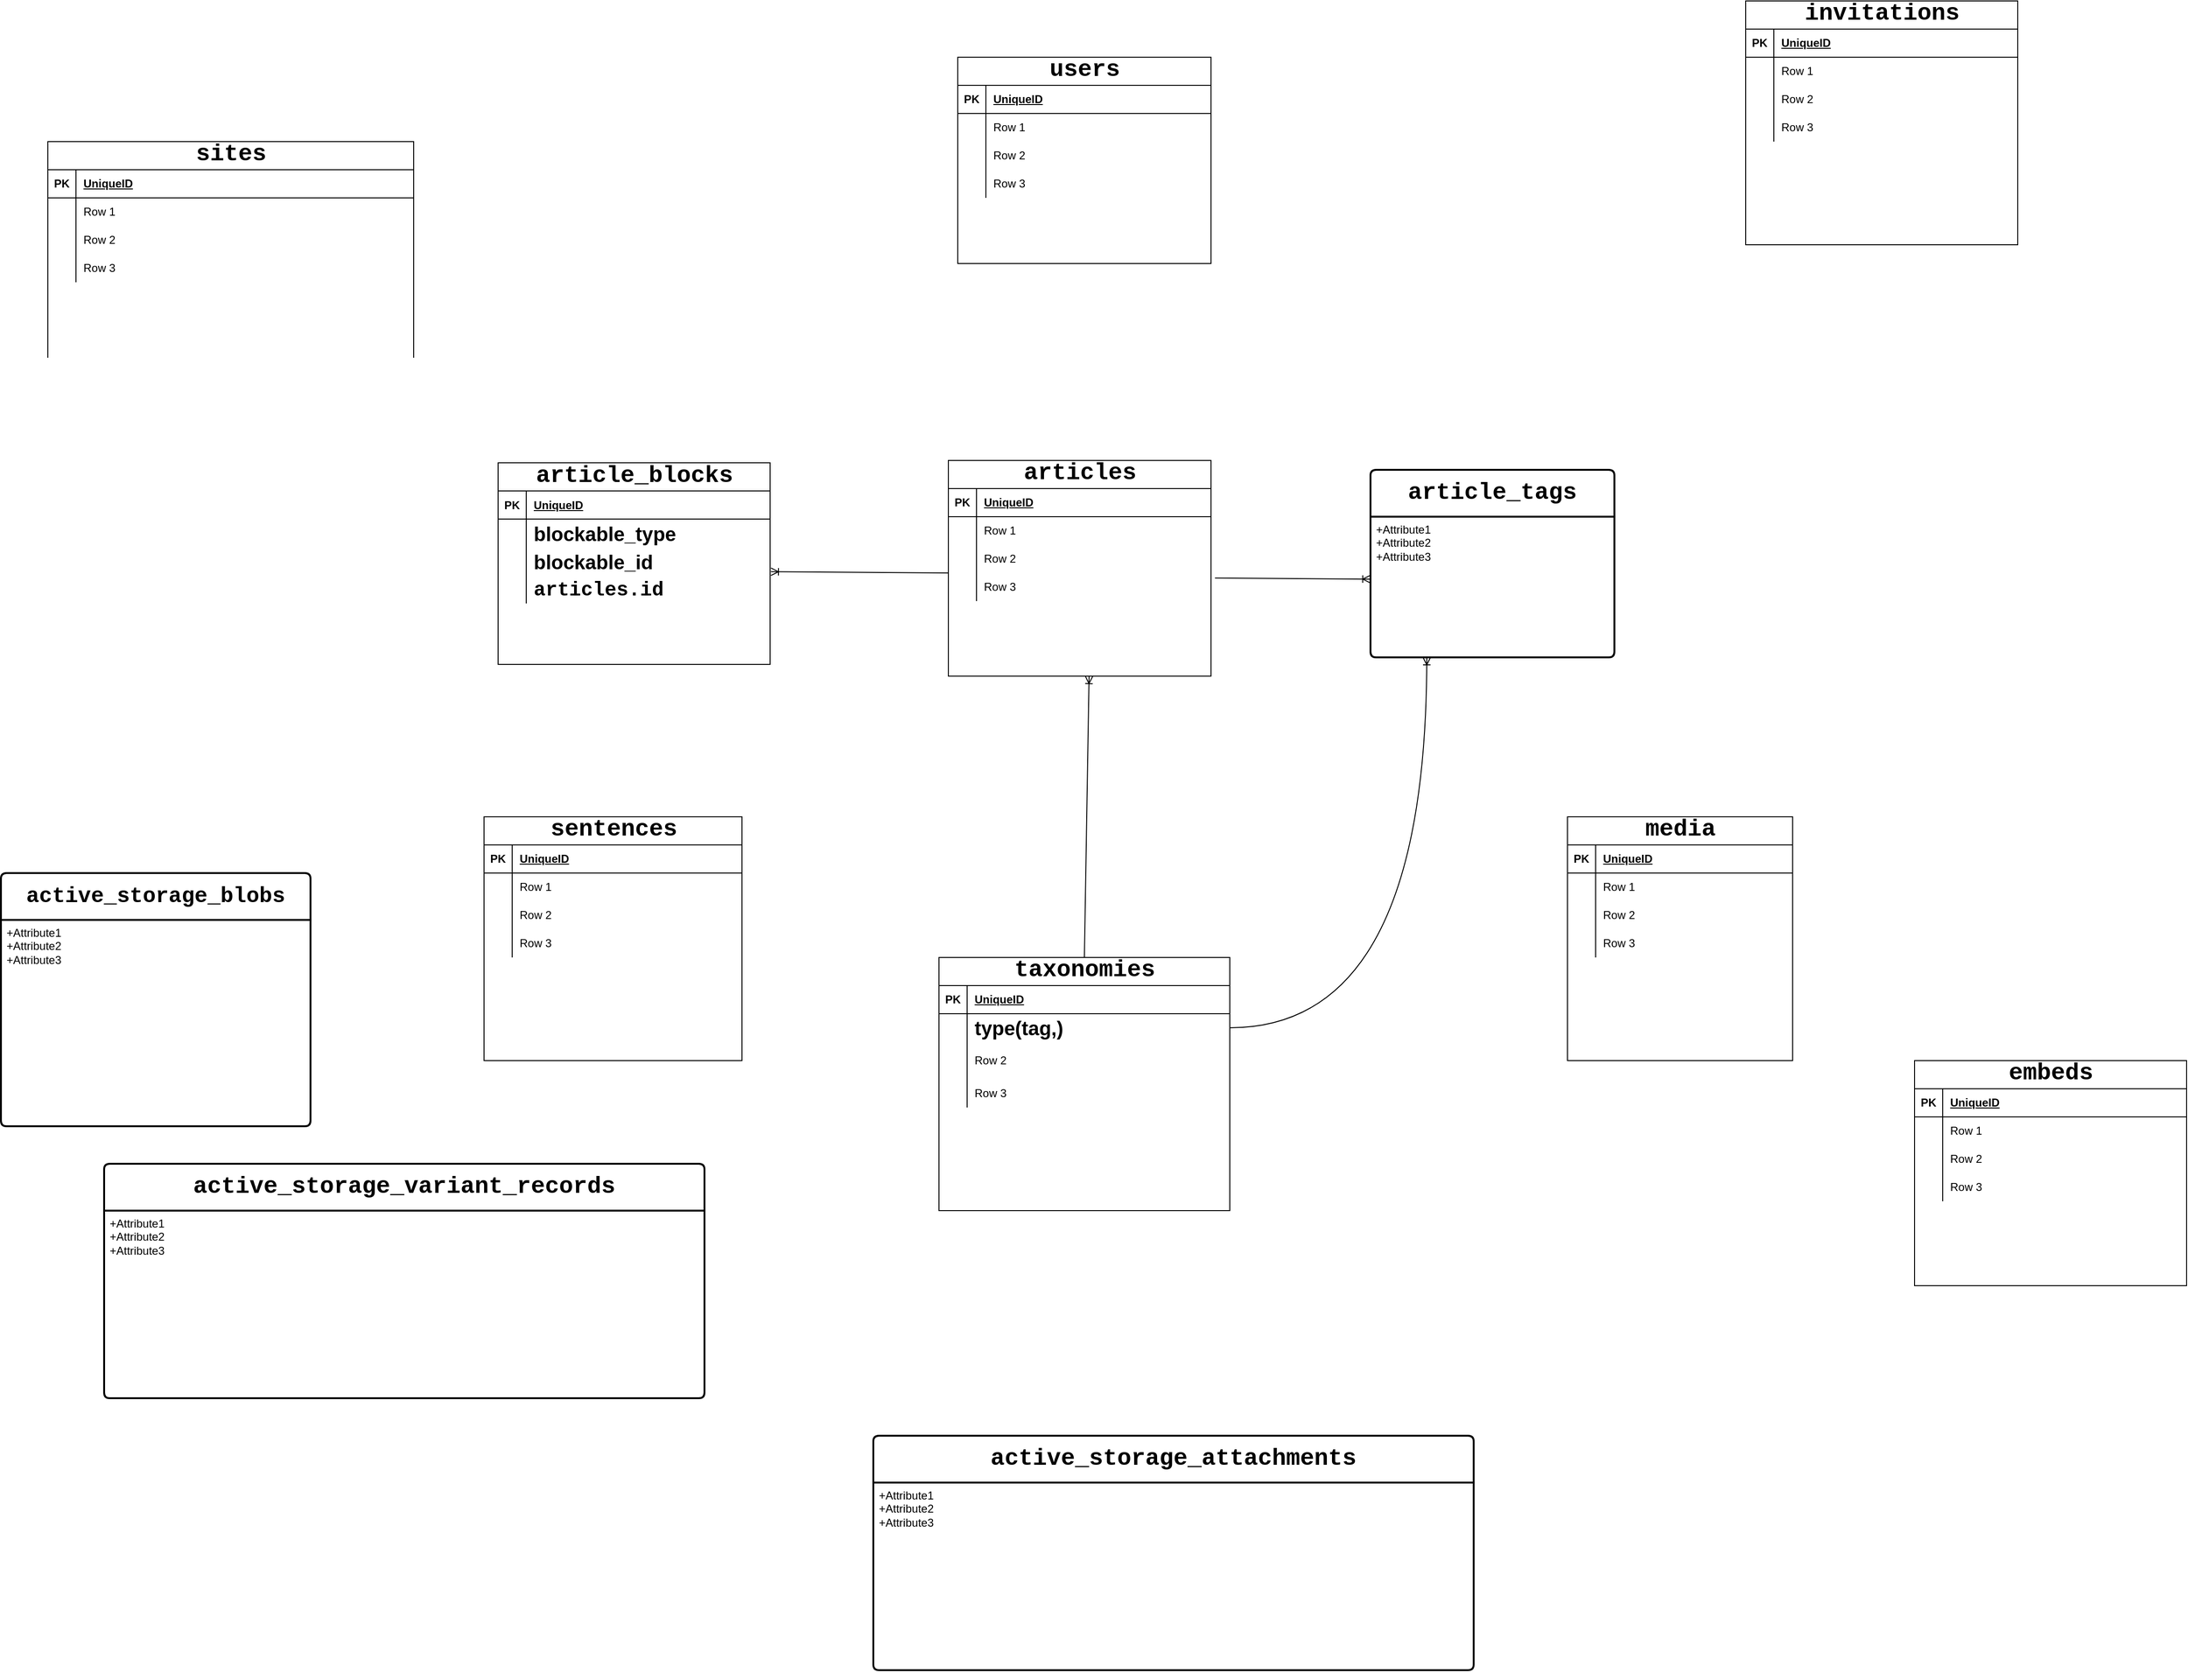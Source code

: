 <mxfile version="27.1.6">
  <diagram id="C5RBs43oDa-KdzZeNtuy" name="Page-1">
    <mxGraphModel dx="2037" dy="2298" grid="1" gridSize="10" guides="1" tooltips="1" connect="1" arrows="1" fold="1" page="1" pageScale="1" pageWidth="827" pageHeight="1169" math="0" shadow="0">
      <root>
        <mxCell id="WIyWlLk6GJQsqaUBKTNV-0" />
        <mxCell id="WIyWlLk6GJQsqaUBKTNV-1" parent="WIyWlLk6GJQsqaUBKTNV-0" />
        <mxCell id="SRqA0FXsPfsj_f2VdY95-0" value="&lt;div style=&quot;font-family: Menlo, Monaco, &amp;quot;Courier New&amp;quot;, monospace; line-height: 18px; white-space-collapse: preserve;&quot;&gt;&lt;span&gt;&lt;font style=&quot;color: rgb(0, 0, 0); font-size: 25px;&quot;&gt;article_blocks&lt;/font&gt;&lt;/span&gt;&lt;/div&gt;" style="shape=table;startSize=30;container=1;collapsible=1;childLayout=tableLayout;fixedRows=1;rowLines=0;fontStyle=1;align=center;resizeLast=1;html=1;" vertex="1" parent="WIyWlLk6GJQsqaUBKTNV-1">
          <mxGeometry x="580" y="-187.5" width="290" height="215" as="geometry" />
        </mxCell>
        <mxCell id="SRqA0FXsPfsj_f2VdY95-1" value="" style="shape=tableRow;horizontal=0;startSize=0;swimlaneHead=0;swimlaneBody=0;fillColor=none;collapsible=0;dropTarget=0;points=[[0,0.5],[1,0.5]];portConstraint=eastwest;top=0;left=0;right=0;bottom=1;" vertex="1" parent="SRqA0FXsPfsj_f2VdY95-0">
          <mxGeometry y="30" width="290" height="30" as="geometry" />
        </mxCell>
        <mxCell id="SRqA0FXsPfsj_f2VdY95-2" value="PK" style="shape=partialRectangle;connectable=0;fillColor=none;top=0;left=0;bottom=0;right=0;fontStyle=1;overflow=hidden;whiteSpace=wrap;html=1;" vertex="1" parent="SRqA0FXsPfsj_f2VdY95-1">
          <mxGeometry width="30" height="30" as="geometry">
            <mxRectangle width="30" height="30" as="alternateBounds" />
          </mxGeometry>
        </mxCell>
        <mxCell id="SRqA0FXsPfsj_f2VdY95-3" value="UniqueID" style="shape=partialRectangle;connectable=0;fillColor=none;top=0;left=0;bottom=0;right=0;align=left;spacingLeft=6;fontStyle=5;overflow=hidden;whiteSpace=wrap;html=1;" vertex="1" parent="SRqA0FXsPfsj_f2VdY95-1">
          <mxGeometry x="30" width="260" height="30" as="geometry">
            <mxRectangle width="260" height="30" as="alternateBounds" />
          </mxGeometry>
        </mxCell>
        <mxCell id="SRqA0FXsPfsj_f2VdY95-4" value="" style="shape=tableRow;horizontal=0;startSize=0;swimlaneHead=0;swimlaneBody=0;fillColor=none;collapsible=0;dropTarget=0;points=[[0,0.5],[1,0.5]];portConstraint=eastwest;top=0;left=0;right=0;bottom=0;" vertex="1" parent="SRqA0FXsPfsj_f2VdY95-0">
          <mxGeometry y="60" width="290" height="30" as="geometry" />
        </mxCell>
        <mxCell id="SRqA0FXsPfsj_f2VdY95-5" value="" style="shape=partialRectangle;connectable=0;fillColor=none;top=0;left=0;bottom=0;right=0;editable=1;overflow=hidden;whiteSpace=wrap;html=1;" vertex="1" parent="SRqA0FXsPfsj_f2VdY95-4">
          <mxGeometry width="30" height="30" as="geometry">
            <mxRectangle width="30" height="30" as="alternateBounds" />
          </mxGeometry>
        </mxCell>
        <mxCell id="SRqA0FXsPfsj_f2VdY95-6" value="&lt;b style=&quot;font-size: 21px;&quot;&gt;blockable_type&lt;/b&gt;" style="shape=partialRectangle;connectable=0;fillColor=none;top=0;left=0;bottom=0;right=0;align=left;spacingLeft=6;overflow=hidden;whiteSpace=wrap;html=1;" vertex="1" parent="SRqA0FXsPfsj_f2VdY95-4">
          <mxGeometry x="30" width="260" height="30" as="geometry">
            <mxRectangle width="260" height="30" as="alternateBounds" />
          </mxGeometry>
        </mxCell>
        <mxCell id="SRqA0FXsPfsj_f2VdY95-7" value="" style="shape=tableRow;horizontal=0;startSize=0;swimlaneHead=0;swimlaneBody=0;fillColor=none;collapsible=0;dropTarget=0;points=[[0,0.5],[1,0.5]];portConstraint=eastwest;top=0;left=0;right=0;bottom=0;" vertex="1" parent="SRqA0FXsPfsj_f2VdY95-0">
          <mxGeometry y="90" width="290" height="30" as="geometry" />
        </mxCell>
        <mxCell id="SRqA0FXsPfsj_f2VdY95-8" value="" style="shape=partialRectangle;connectable=0;fillColor=none;top=0;left=0;bottom=0;right=0;editable=1;overflow=hidden;whiteSpace=wrap;html=1;" vertex="1" parent="SRqA0FXsPfsj_f2VdY95-7">
          <mxGeometry width="30" height="30" as="geometry">
            <mxRectangle width="30" height="30" as="alternateBounds" />
          </mxGeometry>
        </mxCell>
        <mxCell id="SRqA0FXsPfsj_f2VdY95-9" value="&lt;b style=&quot;font-size: 21px;&quot;&gt;blockable_id&lt;/b&gt;" style="shape=partialRectangle;connectable=0;fillColor=none;top=0;left=0;bottom=0;right=0;align=left;spacingLeft=6;overflow=hidden;whiteSpace=wrap;html=1;" vertex="1" parent="SRqA0FXsPfsj_f2VdY95-7">
          <mxGeometry x="30" width="260" height="30" as="geometry">
            <mxRectangle width="260" height="30" as="alternateBounds" />
          </mxGeometry>
        </mxCell>
        <mxCell id="SRqA0FXsPfsj_f2VdY95-10" value="" style="shape=tableRow;horizontal=0;startSize=0;swimlaneHead=0;swimlaneBody=0;fillColor=none;collapsible=0;dropTarget=0;points=[[0,0.5],[1,0.5]];portConstraint=eastwest;top=0;left=0;right=0;bottom=0;" vertex="1" parent="SRqA0FXsPfsj_f2VdY95-0">
          <mxGeometry y="120" width="290" height="30" as="geometry" />
        </mxCell>
        <mxCell id="SRqA0FXsPfsj_f2VdY95-11" value="" style="shape=partialRectangle;connectable=0;fillColor=none;top=0;left=0;bottom=0;right=0;editable=1;overflow=hidden;whiteSpace=wrap;html=1;" vertex="1" parent="SRqA0FXsPfsj_f2VdY95-10">
          <mxGeometry width="30" height="30" as="geometry">
            <mxRectangle width="30" height="30" as="alternateBounds" />
          </mxGeometry>
        </mxCell>
        <mxCell id="SRqA0FXsPfsj_f2VdY95-12" value="&lt;span style=&quot;font-family: Menlo, Monaco, &amp;quot;Courier New&amp;quot;, monospace; font-weight: 700; text-align: center; white-space: pre;&quot;&gt;&lt;font style=&quot;font-size: 21px;&quot;&gt;articles.id&lt;/font&gt;&lt;/span&gt;" style="shape=partialRectangle;connectable=0;fillColor=none;top=0;left=0;bottom=0;right=0;align=left;spacingLeft=6;overflow=hidden;whiteSpace=wrap;html=1;" vertex="1" parent="SRqA0FXsPfsj_f2VdY95-10">
          <mxGeometry x="30" width="260" height="30" as="geometry">
            <mxRectangle width="260" height="30" as="alternateBounds" />
          </mxGeometry>
        </mxCell>
        <mxCell id="SRqA0FXsPfsj_f2VdY95-13" value="&lt;div style=&quot;font-family: Menlo, Monaco, &amp;quot;Courier New&amp;quot;, monospace; line-height: 18px; white-space: pre;&quot;&gt;&lt;span&gt;&lt;font style=&quot;color: rgb(0, 0, 0); font-size: 25px;&quot;&gt;&lt;b&gt;article_tags&lt;/b&gt;&lt;/font&gt;&lt;/span&gt;&lt;/div&gt;" style="swimlane;childLayout=stackLayout;horizontal=1;startSize=50;horizontalStack=0;rounded=1;fontSize=14;fontStyle=0;strokeWidth=2;resizeParent=0;resizeLast=1;shadow=0;dashed=0;align=center;arcSize=4;whiteSpace=wrap;html=1;" vertex="1" parent="WIyWlLk6GJQsqaUBKTNV-1">
          <mxGeometry x="1510" y="-180" width="260" height="200" as="geometry" />
        </mxCell>
        <mxCell id="SRqA0FXsPfsj_f2VdY95-14" value="+Attribute1&#xa;+Attribute2&#xa;+Attribute3" style="align=left;strokeColor=none;fillColor=none;spacingLeft=4;spacingRight=4;fontSize=12;verticalAlign=top;resizable=0;rotatable=0;part=1;html=1;whiteSpace=wrap;" vertex="1" parent="SRqA0FXsPfsj_f2VdY95-13">
          <mxGeometry y="50" width="260" height="150" as="geometry" />
        </mxCell>
        <mxCell id="SRqA0FXsPfsj_f2VdY95-17" value="&lt;div style=&quot;font-family: Menlo, Monaco, &amp;quot;Courier New&amp;quot;, monospace; line-height: 18px; white-space: pre;&quot;&gt;&lt;span&gt;&lt;font style=&quot;color: rgb(0, 0, 0); font-size: 25px;&quot;&gt;&lt;b&gt;active_storage_variant_records&lt;/b&gt;&lt;/font&gt;&lt;/span&gt;&lt;/div&gt;" style="swimlane;childLayout=stackLayout;horizontal=1;startSize=50;horizontalStack=0;rounded=1;fontSize=14;fontStyle=0;strokeWidth=2;resizeParent=0;resizeLast=1;shadow=0;dashed=0;align=center;arcSize=4;whiteSpace=wrap;html=1;" vertex="1" parent="WIyWlLk6GJQsqaUBKTNV-1">
          <mxGeometry x="160" y="560" width="640" height="250" as="geometry" />
        </mxCell>
        <mxCell id="SRqA0FXsPfsj_f2VdY95-18" value="+Attribute1&#xa;+Attribute2&#xa;+Attribute3" style="align=left;strokeColor=none;fillColor=none;spacingLeft=4;spacingRight=4;fontSize=12;verticalAlign=top;resizable=0;rotatable=0;part=1;html=1;whiteSpace=wrap;" vertex="1" parent="SRqA0FXsPfsj_f2VdY95-17">
          <mxGeometry y="50" width="640" height="200" as="geometry" />
        </mxCell>
        <mxCell id="SRqA0FXsPfsj_f2VdY95-15" value="&lt;div style=&quot;font-family: Menlo, Monaco, &amp;quot;Courier New&amp;quot;, monospace; line-height: 18px; white-space: pre;&quot;&gt;&lt;br&gt;&lt;/div&gt;" style="swimlane;childLayout=stackLayout;horizontal=1;startSize=50;horizontalStack=0;rounded=1;fontSize=14;fontStyle=0;strokeWidth=2;resizeParent=0;resizeLast=1;shadow=0;dashed=0;align=center;arcSize=4;whiteSpace=wrap;html=1;" vertex="1" parent="SRqA0FXsPfsj_f2VdY95-17">
          <mxGeometry y="250" width="640" as="geometry" />
        </mxCell>
        <mxCell id="SRqA0FXsPfsj_f2VdY95-21" style="edgeStyle=orthogonalEdgeStyle;rounded=0;orthogonalLoop=1;jettySize=auto;html=1;" edge="1" parent="SRqA0FXsPfsj_f2VdY95-15">
          <mxGeometry relative="1" as="geometry">
            <mxPoint x="640" as="sourcePoint" />
            <mxPoint x="640" as="targetPoint" />
          </mxGeometry>
        </mxCell>
        <mxCell id="SRqA0FXsPfsj_f2VdY95-22" style="edgeStyle=orthogonalEdgeStyle;rounded=0;orthogonalLoop=1;jettySize=auto;html=1;" edge="1" parent="SRqA0FXsPfsj_f2VdY95-15">
          <mxGeometry relative="1" as="geometry">
            <mxPoint x="640" as="sourcePoint" />
            <mxPoint x="640" as="targetPoint" />
          </mxGeometry>
        </mxCell>
        <mxCell id="SRqA0FXsPfsj_f2VdY95-135" value="&lt;div style=&quot;font-family: Menlo, Monaco, &amp;quot;Courier New&amp;quot;, monospace; line-height: 18px; white-space: pre;&quot;&gt;&lt;br&gt;&lt;/div&gt;" style="swimlane;childLayout=stackLayout;horizontal=1;startSize=50;horizontalStack=0;rounded=1;fontSize=14;fontStyle=0;strokeWidth=2;resizeParent=0;resizeLast=1;shadow=0;dashed=0;align=center;arcSize=4;whiteSpace=wrap;html=1;" vertex="1" parent="SRqA0FXsPfsj_f2VdY95-17">
          <mxGeometry y="250" width="640" as="geometry" />
        </mxCell>
        <mxCell id="SRqA0FXsPfsj_f2VdY95-137" style="edgeStyle=orthogonalEdgeStyle;rounded=0;orthogonalLoop=1;jettySize=auto;html=1;" edge="1" parent="SRqA0FXsPfsj_f2VdY95-135">
          <mxGeometry relative="1" as="geometry">
            <mxPoint x="640" as="sourcePoint" />
            <mxPoint x="640" as="targetPoint" />
          </mxGeometry>
        </mxCell>
        <mxCell id="SRqA0FXsPfsj_f2VdY95-138" style="edgeStyle=orthogonalEdgeStyle;rounded=0;orthogonalLoop=1;jettySize=auto;html=1;" edge="1" parent="SRqA0FXsPfsj_f2VdY95-135">
          <mxGeometry relative="1" as="geometry">
            <mxPoint x="640" as="sourcePoint" />
            <mxPoint x="640" as="targetPoint" />
          </mxGeometry>
        </mxCell>
        <mxCell id="SRqA0FXsPfsj_f2VdY95-19" value="&lt;div style=&quot;font-family: Menlo, Monaco, &amp;quot;Courier New&amp;quot;, monospace; line-height: 18px; white-space: pre;&quot;&gt;&lt;span&gt;&lt;font style=&quot;color: rgb(0, 0, 0); font-size: 23px;&quot;&gt;&lt;b&gt;active_storage_blobs&lt;/b&gt;&lt;/font&gt;&lt;/span&gt;&lt;/div&gt;" style="swimlane;childLayout=stackLayout;horizontal=1;startSize=50;horizontalStack=0;rounded=1;fontSize=14;fontStyle=0;strokeWidth=2;resizeParent=0;resizeLast=1;shadow=0;dashed=0;align=center;arcSize=4;whiteSpace=wrap;html=1;" vertex="1" parent="WIyWlLk6GJQsqaUBKTNV-1">
          <mxGeometry x="50" y="250" width="330" height="270" as="geometry" />
        </mxCell>
        <mxCell id="SRqA0FXsPfsj_f2VdY95-20" value="+Attribute1&#xa;+Attribute2&#xa;+Attribute3" style="align=left;strokeColor=none;fillColor=none;spacingLeft=4;spacingRight=4;fontSize=12;verticalAlign=top;resizable=0;rotatable=0;part=1;html=1;whiteSpace=wrap;" vertex="1" parent="SRqA0FXsPfsj_f2VdY95-19">
          <mxGeometry y="50" width="330" height="220" as="geometry" />
        </mxCell>
        <mxCell id="SRqA0FXsPfsj_f2VdY95-23" value="&lt;div style=&quot;font-family: Menlo, Monaco, &amp;quot;Courier New&amp;quot;, monospace; line-height: 18px; white-space-collapse: preserve;&quot;&gt;&lt;span&gt;&lt;font style=&quot;color: rgb(0, 0, 0); font-size: 25px;&quot;&gt;articles&lt;/font&gt;&lt;/span&gt;&lt;/div&gt;" style="shape=table;startSize=30;container=1;collapsible=1;childLayout=tableLayout;fixedRows=1;rowLines=0;fontStyle=1;align=center;resizeLast=1;html=1;" vertex="1" parent="WIyWlLk6GJQsqaUBKTNV-1">
          <mxGeometry x="1060" y="-190" width="280" height="230" as="geometry" />
        </mxCell>
        <mxCell id="SRqA0FXsPfsj_f2VdY95-24" value="" style="shape=tableRow;horizontal=0;startSize=0;swimlaneHead=0;swimlaneBody=0;fillColor=none;collapsible=0;dropTarget=0;points=[[0,0.5],[1,0.5]];portConstraint=eastwest;top=0;left=0;right=0;bottom=1;" vertex="1" parent="SRqA0FXsPfsj_f2VdY95-23">
          <mxGeometry y="30" width="280" height="30" as="geometry" />
        </mxCell>
        <mxCell id="SRqA0FXsPfsj_f2VdY95-25" value="PK" style="shape=partialRectangle;connectable=0;fillColor=none;top=0;left=0;bottom=0;right=0;fontStyle=1;overflow=hidden;whiteSpace=wrap;html=1;" vertex="1" parent="SRqA0FXsPfsj_f2VdY95-24">
          <mxGeometry width="30" height="30" as="geometry">
            <mxRectangle width="30" height="30" as="alternateBounds" />
          </mxGeometry>
        </mxCell>
        <mxCell id="SRqA0FXsPfsj_f2VdY95-26" value="UniqueID" style="shape=partialRectangle;connectable=0;fillColor=none;top=0;left=0;bottom=0;right=0;align=left;spacingLeft=6;fontStyle=5;overflow=hidden;whiteSpace=wrap;html=1;" vertex="1" parent="SRqA0FXsPfsj_f2VdY95-24">
          <mxGeometry x="30" width="250" height="30" as="geometry">
            <mxRectangle width="250" height="30" as="alternateBounds" />
          </mxGeometry>
        </mxCell>
        <mxCell id="SRqA0FXsPfsj_f2VdY95-27" value="" style="shape=tableRow;horizontal=0;startSize=0;swimlaneHead=0;swimlaneBody=0;fillColor=none;collapsible=0;dropTarget=0;points=[[0,0.5],[1,0.5]];portConstraint=eastwest;top=0;left=0;right=0;bottom=0;" vertex="1" parent="SRqA0FXsPfsj_f2VdY95-23">
          <mxGeometry y="60" width="280" height="30" as="geometry" />
        </mxCell>
        <mxCell id="SRqA0FXsPfsj_f2VdY95-28" value="" style="shape=partialRectangle;connectable=0;fillColor=none;top=0;left=0;bottom=0;right=0;editable=1;overflow=hidden;whiteSpace=wrap;html=1;" vertex="1" parent="SRqA0FXsPfsj_f2VdY95-27">
          <mxGeometry width="30" height="30" as="geometry">
            <mxRectangle width="30" height="30" as="alternateBounds" />
          </mxGeometry>
        </mxCell>
        <mxCell id="SRqA0FXsPfsj_f2VdY95-29" value="Row 1" style="shape=partialRectangle;connectable=0;fillColor=none;top=0;left=0;bottom=0;right=0;align=left;spacingLeft=6;overflow=hidden;whiteSpace=wrap;html=1;" vertex="1" parent="SRqA0FXsPfsj_f2VdY95-27">
          <mxGeometry x="30" width="250" height="30" as="geometry">
            <mxRectangle width="250" height="30" as="alternateBounds" />
          </mxGeometry>
        </mxCell>
        <mxCell id="SRqA0FXsPfsj_f2VdY95-30" value="" style="shape=tableRow;horizontal=0;startSize=0;swimlaneHead=0;swimlaneBody=0;fillColor=none;collapsible=0;dropTarget=0;points=[[0,0.5],[1,0.5]];portConstraint=eastwest;top=0;left=0;right=0;bottom=0;" vertex="1" parent="SRqA0FXsPfsj_f2VdY95-23">
          <mxGeometry y="90" width="280" height="30" as="geometry" />
        </mxCell>
        <mxCell id="SRqA0FXsPfsj_f2VdY95-31" value="" style="shape=partialRectangle;connectable=0;fillColor=none;top=0;left=0;bottom=0;right=0;editable=1;overflow=hidden;whiteSpace=wrap;html=1;" vertex="1" parent="SRqA0FXsPfsj_f2VdY95-30">
          <mxGeometry width="30" height="30" as="geometry">
            <mxRectangle width="30" height="30" as="alternateBounds" />
          </mxGeometry>
        </mxCell>
        <mxCell id="SRqA0FXsPfsj_f2VdY95-32" value="Row 2" style="shape=partialRectangle;connectable=0;fillColor=none;top=0;left=0;bottom=0;right=0;align=left;spacingLeft=6;overflow=hidden;whiteSpace=wrap;html=1;" vertex="1" parent="SRqA0FXsPfsj_f2VdY95-30">
          <mxGeometry x="30" width="250" height="30" as="geometry">
            <mxRectangle width="250" height="30" as="alternateBounds" />
          </mxGeometry>
        </mxCell>
        <mxCell id="SRqA0FXsPfsj_f2VdY95-33" value="" style="shape=tableRow;horizontal=0;startSize=0;swimlaneHead=0;swimlaneBody=0;fillColor=none;collapsible=0;dropTarget=0;points=[[0,0.5],[1,0.5]];portConstraint=eastwest;top=0;left=0;right=0;bottom=0;" vertex="1" parent="SRqA0FXsPfsj_f2VdY95-23">
          <mxGeometry y="120" width="280" height="30" as="geometry" />
        </mxCell>
        <mxCell id="SRqA0FXsPfsj_f2VdY95-34" value="" style="shape=partialRectangle;connectable=0;fillColor=none;top=0;left=0;bottom=0;right=0;editable=1;overflow=hidden;whiteSpace=wrap;html=1;" vertex="1" parent="SRqA0FXsPfsj_f2VdY95-33">
          <mxGeometry width="30" height="30" as="geometry">
            <mxRectangle width="30" height="30" as="alternateBounds" />
          </mxGeometry>
        </mxCell>
        <mxCell id="SRqA0FXsPfsj_f2VdY95-35" value="Row 3" style="shape=partialRectangle;connectable=0;fillColor=none;top=0;left=0;bottom=0;right=0;align=left;spacingLeft=6;overflow=hidden;whiteSpace=wrap;html=1;" vertex="1" parent="SRqA0FXsPfsj_f2VdY95-33">
          <mxGeometry x="30" width="250" height="30" as="geometry">
            <mxRectangle width="250" height="30" as="alternateBounds" />
          </mxGeometry>
        </mxCell>
        <mxCell id="SRqA0FXsPfsj_f2VdY95-36" value="&lt;div style=&quot;font-family: Menlo, Monaco, &amp;quot;Courier New&amp;quot;, monospace; line-height: 18px; white-space-collapse: preserve;&quot;&gt;&lt;span&gt;&lt;font style=&quot;color: rgb(0, 0, 0); font-size: 25px;&quot;&gt;embeds&lt;/font&gt;&lt;/span&gt;&lt;/div&gt;" style="shape=table;startSize=30;container=1;collapsible=1;childLayout=tableLayout;fixedRows=1;rowLines=0;fontStyle=1;align=center;resizeLast=1;html=1;" vertex="1" parent="WIyWlLk6GJQsqaUBKTNV-1">
          <mxGeometry x="2090" y="450" width="290" height="240" as="geometry" />
        </mxCell>
        <mxCell id="SRqA0FXsPfsj_f2VdY95-37" value="" style="shape=tableRow;horizontal=0;startSize=0;swimlaneHead=0;swimlaneBody=0;fillColor=none;collapsible=0;dropTarget=0;points=[[0,0.5],[1,0.5]];portConstraint=eastwest;top=0;left=0;right=0;bottom=1;" vertex="1" parent="SRqA0FXsPfsj_f2VdY95-36">
          <mxGeometry y="30" width="290" height="30" as="geometry" />
        </mxCell>
        <mxCell id="SRqA0FXsPfsj_f2VdY95-38" value="PK" style="shape=partialRectangle;connectable=0;fillColor=none;top=0;left=0;bottom=0;right=0;fontStyle=1;overflow=hidden;whiteSpace=wrap;html=1;" vertex="1" parent="SRqA0FXsPfsj_f2VdY95-37">
          <mxGeometry width="30" height="30" as="geometry">
            <mxRectangle width="30" height="30" as="alternateBounds" />
          </mxGeometry>
        </mxCell>
        <mxCell id="SRqA0FXsPfsj_f2VdY95-39" value="UniqueID" style="shape=partialRectangle;connectable=0;fillColor=none;top=0;left=0;bottom=0;right=0;align=left;spacingLeft=6;fontStyle=5;overflow=hidden;whiteSpace=wrap;html=1;" vertex="1" parent="SRqA0FXsPfsj_f2VdY95-37">
          <mxGeometry x="30" width="260" height="30" as="geometry">
            <mxRectangle width="260" height="30" as="alternateBounds" />
          </mxGeometry>
        </mxCell>
        <mxCell id="SRqA0FXsPfsj_f2VdY95-40" value="" style="shape=tableRow;horizontal=0;startSize=0;swimlaneHead=0;swimlaneBody=0;fillColor=none;collapsible=0;dropTarget=0;points=[[0,0.5],[1,0.5]];portConstraint=eastwest;top=0;left=0;right=0;bottom=0;" vertex="1" parent="SRqA0FXsPfsj_f2VdY95-36">
          <mxGeometry y="60" width="290" height="30" as="geometry" />
        </mxCell>
        <mxCell id="SRqA0FXsPfsj_f2VdY95-41" value="" style="shape=partialRectangle;connectable=0;fillColor=none;top=0;left=0;bottom=0;right=0;editable=1;overflow=hidden;whiteSpace=wrap;html=1;" vertex="1" parent="SRqA0FXsPfsj_f2VdY95-40">
          <mxGeometry width="30" height="30" as="geometry">
            <mxRectangle width="30" height="30" as="alternateBounds" />
          </mxGeometry>
        </mxCell>
        <mxCell id="SRqA0FXsPfsj_f2VdY95-42" value="Row 1" style="shape=partialRectangle;connectable=0;fillColor=none;top=0;left=0;bottom=0;right=0;align=left;spacingLeft=6;overflow=hidden;whiteSpace=wrap;html=1;" vertex="1" parent="SRqA0FXsPfsj_f2VdY95-40">
          <mxGeometry x="30" width="260" height="30" as="geometry">
            <mxRectangle width="260" height="30" as="alternateBounds" />
          </mxGeometry>
        </mxCell>
        <mxCell id="SRqA0FXsPfsj_f2VdY95-43" value="" style="shape=tableRow;horizontal=0;startSize=0;swimlaneHead=0;swimlaneBody=0;fillColor=none;collapsible=0;dropTarget=0;points=[[0,0.5],[1,0.5]];portConstraint=eastwest;top=0;left=0;right=0;bottom=0;" vertex="1" parent="SRqA0FXsPfsj_f2VdY95-36">
          <mxGeometry y="90" width="290" height="30" as="geometry" />
        </mxCell>
        <mxCell id="SRqA0FXsPfsj_f2VdY95-44" value="" style="shape=partialRectangle;connectable=0;fillColor=none;top=0;left=0;bottom=0;right=0;editable=1;overflow=hidden;whiteSpace=wrap;html=1;" vertex="1" parent="SRqA0FXsPfsj_f2VdY95-43">
          <mxGeometry width="30" height="30" as="geometry">
            <mxRectangle width="30" height="30" as="alternateBounds" />
          </mxGeometry>
        </mxCell>
        <mxCell id="SRqA0FXsPfsj_f2VdY95-45" value="Row 2" style="shape=partialRectangle;connectable=0;fillColor=none;top=0;left=0;bottom=0;right=0;align=left;spacingLeft=6;overflow=hidden;whiteSpace=wrap;html=1;" vertex="1" parent="SRqA0FXsPfsj_f2VdY95-43">
          <mxGeometry x="30" width="260" height="30" as="geometry">
            <mxRectangle width="260" height="30" as="alternateBounds" />
          </mxGeometry>
        </mxCell>
        <mxCell id="SRqA0FXsPfsj_f2VdY95-46" value="" style="shape=tableRow;horizontal=0;startSize=0;swimlaneHead=0;swimlaneBody=0;fillColor=none;collapsible=0;dropTarget=0;points=[[0,0.5],[1,0.5]];portConstraint=eastwest;top=0;left=0;right=0;bottom=0;" vertex="1" parent="SRqA0FXsPfsj_f2VdY95-36">
          <mxGeometry y="120" width="290" height="30" as="geometry" />
        </mxCell>
        <mxCell id="SRqA0FXsPfsj_f2VdY95-47" value="" style="shape=partialRectangle;connectable=0;fillColor=none;top=0;left=0;bottom=0;right=0;editable=1;overflow=hidden;whiteSpace=wrap;html=1;" vertex="1" parent="SRqA0FXsPfsj_f2VdY95-46">
          <mxGeometry width="30" height="30" as="geometry">
            <mxRectangle width="30" height="30" as="alternateBounds" />
          </mxGeometry>
        </mxCell>
        <mxCell id="SRqA0FXsPfsj_f2VdY95-48" value="Row 3" style="shape=partialRectangle;connectable=0;fillColor=none;top=0;left=0;bottom=0;right=0;align=left;spacingLeft=6;overflow=hidden;whiteSpace=wrap;html=1;" vertex="1" parent="SRqA0FXsPfsj_f2VdY95-46">
          <mxGeometry x="30" width="260" height="30" as="geometry">
            <mxRectangle width="260" height="30" as="alternateBounds" />
          </mxGeometry>
        </mxCell>
        <mxCell id="SRqA0FXsPfsj_f2VdY95-49" value="&lt;div style=&quot;font-family: Menlo, Monaco, &amp;quot;Courier New&amp;quot;, monospace; line-height: 18px; white-space-collapse: preserve;&quot;&gt;&lt;span&gt;&lt;font style=&quot;color: rgb(0, 0, 0); font-size: 25px;&quot;&gt;invitations&lt;/font&gt;&lt;/span&gt;&lt;/div&gt;" style="shape=table;startSize=30;container=1;collapsible=1;childLayout=tableLayout;fixedRows=1;rowLines=0;fontStyle=1;align=center;resizeLast=1;html=1;" vertex="1" parent="WIyWlLk6GJQsqaUBKTNV-1">
          <mxGeometry x="1910" y="-680" width="290" height="260" as="geometry" />
        </mxCell>
        <mxCell id="SRqA0FXsPfsj_f2VdY95-50" value="" style="shape=tableRow;horizontal=0;startSize=0;swimlaneHead=0;swimlaneBody=0;fillColor=none;collapsible=0;dropTarget=0;points=[[0,0.5],[1,0.5]];portConstraint=eastwest;top=0;left=0;right=0;bottom=1;" vertex="1" parent="SRqA0FXsPfsj_f2VdY95-49">
          <mxGeometry y="30" width="290" height="30" as="geometry" />
        </mxCell>
        <mxCell id="SRqA0FXsPfsj_f2VdY95-51" value="PK" style="shape=partialRectangle;connectable=0;fillColor=none;top=0;left=0;bottom=0;right=0;fontStyle=1;overflow=hidden;whiteSpace=wrap;html=1;" vertex="1" parent="SRqA0FXsPfsj_f2VdY95-50">
          <mxGeometry width="30" height="30" as="geometry">
            <mxRectangle width="30" height="30" as="alternateBounds" />
          </mxGeometry>
        </mxCell>
        <mxCell id="SRqA0FXsPfsj_f2VdY95-52" value="UniqueID" style="shape=partialRectangle;connectable=0;fillColor=none;top=0;left=0;bottom=0;right=0;align=left;spacingLeft=6;fontStyle=5;overflow=hidden;whiteSpace=wrap;html=1;" vertex="1" parent="SRqA0FXsPfsj_f2VdY95-50">
          <mxGeometry x="30" width="260" height="30" as="geometry">
            <mxRectangle width="260" height="30" as="alternateBounds" />
          </mxGeometry>
        </mxCell>
        <mxCell id="SRqA0FXsPfsj_f2VdY95-53" value="" style="shape=tableRow;horizontal=0;startSize=0;swimlaneHead=0;swimlaneBody=0;fillColor=none;collapsible=0;dropTarget=0;points=[[0,0.5],[1,0.5]];portConstraint=eastwest;top=0;left=0;right=0;bottom=0;" vertex="1" parent="SRqA0FXsPfsj_f2VdY95-49">
          <mxGeometry y="60" width="290" height="30" as="geometry" />
        </mxCell>
        <mxCell id="SRqA0FXsPfsj_f2VdY95-54" value="" style="shape=partialRectangle;connectable=0;fillColor=none;top=0;left=0;bottom=0;right=0;editable=1;overflow=hidden;whiteSpace=wrap;html=1;" vertex="1" parent="SRqA0FXsPfsj_f2VdY95-53">
          <mxGeometry width="30" height="30" as="geometry">
            <mxRectangle width="30" height="30" as="alternateBounds" />
          </mxGeometry>
        </mxCell>
        <mxCell id="SRqA0FXsPfsj_f2VdY95-55" value="Row 1" style="shape=partialRectangle;connectable=0;fillColor=none;top=0;left=0;bottom=0;right=0;align=left;spacingLeft=6;overflow=hidden;whiteSpace=wrap;html=1;" vertex="1" parent="SRqA0FXsPfsj_f2VdY95-53">
          <mxGeometry x="30" width="260" height="30" as="geometry">
            <mxRectangle width="260" height="30" as="alternateBounds" />
          </mxGeometry>
        </mxCell>
        <mxCell id="SRqA0FXsPfsj_f2VdY95-56" value="" style="shape=tableRow;horizontal=0;startSize=0;swimlaneHead=0;swimlaneBody=0;fillColor=none;collapsible=0;dropTarget=0;points=[[0,0.5],[1,0.5]];portConstraint=eastwest;top=0;left=0;right=0;bottom=0;" vertex="1" parent="SRqA0FXsPfsj_f2VdY95-49">
          <mxGeometry y="90" width="290" height="30" as="geometry" />
        </mxCell>
        <mxCell id="SRqA0FXsPfsj_f2VdY95-57" value="" style="shape=partialRectangle;connectable=0;fillColor=none;top=0;left=0;bottom=0;right=0;editable=1;overflow=hidden;whiteSpace=wrap;html=1;" vertex="1" parent="SRqA0FXsPfsj_f2VdY95-56">
          <mxGeometry width="30" height="30" as="geometry">
            <mxRectangle width="30" height="30" as="alternateBounds" />
          </mxGeometry>
        </mxCell>
        <mxCell id="SRqA0FXsPfsj_f2VdY95-58" value="Row 2" style="shape=partialRectangle;connectable=0;fillColor=none;top=0;left=0;bottom=0;right=0;align=left;spacingLeft=6;overflow=hidden;whiteSpace=wrap;html=1;" vertex="1" parent="SRqA0FXsPfsj_f2VdY95-56">
          <mxGeometry x="30" width="260" height="30" as="geometry">
            <mxRectangle width="260" height="30" as="alternateBounds" />
          </mxGeometry>
        </mxCell>
        <mxCell id="SRqA0FXsPfsj_f2VdY95-59" value="" style="shape=tableRow;horizontal=0;startSize=0;swimlaneHead=0;swimlaneBody=0;fillColor=none;collapsible=0;dropTarget=0;points=[[0,0.5],[1,0.5]];portConstraint=eastwest;top=0;left=0;right=0;bottom=0;" vertex="1" parent="SRqA0FXsPfsj_f2VdY95-49">
          <mxGeometry y="120" width="290" height="30" as="geometry" />
        </mxCell>
        <mxCell id="SRqA0FXsPfsj_f2VdY95-60" value="" style="shape=partialRectangle;connectable=0;fillColor=none;top=0;left=0;bottom=0;right=0;editable=1;overflow=hidden;whiteSpace=wrap;html=1;" vertex="1" parent="SRqA0FXsPfsj_f2VdY95-59">
          <mxGeometry width="30" height="30" as="geometry">
            <mxRectangle width="30" height="30" as="alternateBounds" />
          </mxGeometry>
        </mxCell>
        <mxCell id="SRqA0FXsPfsj_f2VdY95-61" value="Row 3" style="shape=partialRectangle;connectable=0;fillColor=none;top=0;left=0;bottom=0;right=0;align=left;spacingLeft=6;overflow=hidden;whiteSpace=wrap;html=1;" vertex="1" parent="SRqA0FXsPfsj_f2VdY95-59">
          <mxGeometry x="30" width="260" height="30" as="geometry">
            <mxRectangle width="260" height="30" as="alternateBounds" />
          </mxGeometry>
        </mxCell>
        <mxCell id="SRqA0FXsPfsj_f2VdY95-62" value="&lt;div style=&quot;font-family: Menlo, Monaco, &amp;quot;Courier New&amp;quot;, monospace; line-height: 18px; white-space-collapse: preserve;&quot;&gt;&lt;span&gt;&lt;font style=&quot;color: rgb(0, 0, 0); font-size: 25px;&quot;&gt;media&lt;/font&gt;&lt;/span&gt;&lt;/div&gt;" style="shape=table;startSize=30;container=1;collapsible=1;childLayout=tableLayout;fixedRows=1;rowLines=0;fontStyle=1;align=center;resizeLast=1;html=1;" vertex="1" parent="WIyWlLk6GJQsqaUBKTNV-1">
          <mxGeometry x="1720" y="190" width="240" height="260" as="geometry" />
        </mxCell>
        <mxCell id="SRqA0FXsPfsj_f2VdY95-63" value="" style="shape=tableRow;horizontal=0;startSize=0;swimlaneHead=0;swimlaneBody=0;fillColor=none;collapsible=0;dropTarget=0;points=[[0,0.5],[1,0.5]];portConstraint=eastwest;top=0;left=0;right=0;bottom=1;" vertex="1" parent="SRqA0FXsPfsj_f2VdY95-62">
          <mxGeometry y="30" width="240" height="30" as="geometry" />
        </mxCell>
        <mxCell id="SRqA0FXsPfsj_f2VdY95-64" value="PK" style="shape=partialRectangle;connectable=0;fillColor=none;top=0;left=0;bottom=0;right=0;fontStyle=1;overflow=hidden;whiteSpace=wrap;html=1;" vertex="1" parent="SRqA0FXsPfsj_f2VdY95-63">
          <mxGeometry width="30" height="30" as="geometry">
            <mxRectangle width="30" height="30" as="alternateBounds" />
          </mxGeometry>
        </mxCell>
        <mxCell id="SRqA0FXsPfsj_f2VdY95-65" value="UniqueID" style="shape=partialRectangle;connectable=0;fillColor=none;top=0;left=0;bottom=0;right=0;align=left;spacingLeft=6;fontStyle=5;overflow=hidden;whiteSpace=wrap;html=1;" vertex="1" parent="SRqA0FXsPfsj_f2VdY95-63">
          <mxGeometry x="30" width="210" height="30" as="geometry">
            <mxRectangle width="210" height="30" as="alternateBounds" />
          </mxGeometry>
        </mxCell>
        <mxCell id="SRqA0FXsPfsj_f2VdY95-66" value="" style="shape=tableRow;horizontal=0;startSize=0;swimlaneHead=0;swimlaneBody=0;fillColor=none;collapsible=0;dropTarget=0;points=[[0,0.5],[1,0.5]];portConstraint=eastwest;top=0;left=0;right=0;bottom=0;" vertex="1" parent="SRqA0FXsPfsj_f2VdY95-62">
          <mxGeometry y="60" width="240" height="30" as="geometry" />
        </mxCell>
        <mxCell id="SRqA0FXsPfsj_f2VdY95-67" value="" style="shape=partialRectangle;connectable=0;fillColor=none;top=0;left=0;bottom=0;right=0;editable=1;overflow=hidden;whiteSpace=wrap;html=1;" vertex="1" parent="SRqA0FXsPfsj_f2VdY95-66">
          <mxGeometry width="30" height="30" as="geometry">
            <mxRectangle width="30" height="30" as="alternateBounds" />
          </mxGeometry>
        </mxCell>
        <mxCell id="SRqA0FXsPfsj_f2VdY95-68" value="Row 1" style="shape=partialRectangle;connectable=0;fillColor=none;top=0;left=0;bottom=0;right=0;align=left;spacingLeft=6;overflow=hidden;whiteSpace=wrap;html=1;" vertex="1" parent="SRqA0FXsPfsj_f2VdY95-66">
          <mxGeometry x="30" width="210" height="30" as="geometry">
            <mxRectangle width="210" height="30" as="alternateBounds" />
          </mxGeometry>
        </mxCell>
        <mxCell id="SRqA0FXsPfsj_f2VdY95-69" value="" style="shape=tableRow;horizontal=0;startSize=0;swimlaneHead=0;swimlaneBody=0;fillColor=none;collapsible=0;dropTarget=0;points=[[0,0.5],[1,0.5]];portConstraint=eastwest;top=0;left=0;right=0;bottom=0;" vertex="1" parent="SRqA0FXsPfsj_f2VdY95-62">
          <mxGeometry y="90" width="240" height="30" as="geometry" />
        </mxCell>
        <mxCell id="SRqA0FXsPfsj_f2VdY95-70" value="" style="shape=partialRectangle;connectable=0;fillColor=none;top=0;left=0;bottom=0;right=0;editable=1;overflow=hidden;whiteSpace=wrap;html=1;" vertex="1" parent="SRqA0FXsPfsj_f2VdY95-69">
          <mxGeometry width="30" height="30" as="geometry">
            <mxRectangle width="30" height="30" as="alternateBounds" />
          </mxGeometry>
        </mxCell>
        <mxCell id="SRqA0FXsPfsj_f2VdY95-71" value="Row 2" style="shape=partialRectangle;connectable=0;fillColor=none;top=0;left=0;bottom=0;right=0;align=left;spacingLeft=6;overflow=hidden;whiteSpace=wrap;html=1;" vertex="1" parent="SRqA0FXsPfsj_f2VdY95-69">
          <mxGeometry x="30" width="210" height="30" as="geometry">
            <mxRectangle width="210" height="30" as="alternateBounds" />
          </mxGeometry>
        </mxCell>
        <mxCell id="SRqA0FXsPfsj_f2VdY95-72" value="" style="shape=tableRow;horizontal=0;startSize=0;swimlaneHead=0;swimlaneBody=0;fillColor=none;collapsible=0;dropTarget=0;points=[[0,0.5],[1,0.5]];portConstraint=eastwest;top=0;left=0;right=0;bottom=0;" vertex="1" parent="SRqA0FXsPfsj_f2VdY95-62">
          <mxGeometry y="120" width="240" height="30" as="geometry" />
        </mxCell>
        <mxCell id="SRqA0FXsPfsj_f2VdY95-73" value="" style="shape=partialRectangle;connectable=0;fillColor=none;top=0;left=0;bottom=0;right=0;editable=1;overflow=hidden;whiteSpace=wrap;html=1;" vertex="1" parent="SRqA0FXsPfsj_f2VdY95-72">
          <mxGeometry width="30" height="30" as="geometry">
            <mxRectangle width="30" height="30" as="alternateBounds" />
          </mxGeometry>
        </mxCell>
        <mxCell id="SRqA0FXsPfsj_f2VdY95-74" value="Row 3" style="shape=partialRectangle;connectable=0;fillColor=none;top=0;left=0;bottom=0;right=0;align=left;spacingLeft=6;overflow=hidden;whiteSpace=wrap;html=1;" vertex="1" parent="SRqA0FXsPfsj_f2VdY95-72">
          <mxGeometry x="30" width="210" height="30" as="geometry">
            <mxRectangle width="210" height="30" as="alternateBounds" />
          </mxGeometry>
        </mxCell>
        <mxCell id="SRqA0FXsPfsj_f2VdY95-75" value="&lt;div style=&quot;font-family: Menlo, Monaco, &amp;quot;Courier New&amp;quot;, monospace; line-height: 18px; white-space-collapse: preserve;&quot;&gt;&lt;span&gt;&lt;font style=&quot;color: rgb(0, 0, 0); font-size: 25px;&quot;&gt;sentences&lt;/font&gt;&lt;/span&gt;&lt;/div&gt;" style="shape=table;startSize=30;container=1;collapsible=1;childLayout=tableLayout;fixedRows=1;rowLines=0;fontStyle=1;align=center;resizeLast=1;html=1;" vertex="1" parent="WIyWlLk6GJQsqaUBKTNV-1">
          <mxGeometry x="565" y="190" width="275" height="260" as="geometry" />
        </mxCell>
        <mxCell id="SRqA0FXsPfsj_f2VdY95-76" value="" style="shape=tableRow;horizontal=0;startSize=0;swimlaneHead=0;swimlaneBody=0;fillColor=none;collapsible=0;dropTarget=0;points=[[0,0.5],[1,0.5]];portConstraint=eastwest;top=0;left=0;right=0;bottom=1;" vertex="1" parent="SRqA0FXsPfsj_f2VdY95-75">
          <mxGeometry y="30" width="275" height="30" as="geometry" />
        </mxCell>
        <mxCell id="SRqA0FXsPfsj_f2VdY95-77" value="PK" style="shape=partialRectangle;connectable=0;fillColor=none;top=0;left=0;bottom=0;right=0;fontStyle=1;overflow=hidden;whiteSpace=wrap;html=1;" vertex="1" parent="SRqA0FXsPfsj_f2VdY95-76">
          <mxGeometry width="30" height="30" as="geometry">
            <mxRectangle width="30" height="30" as="alternateBounds" />
          </mxGeometry>
        </mxCell>
        <mxCell id="SRqA0FXsPfsj_f2VdY95-78" value="UniqueID" style="shape=partialRectangle;connectable=0;fillColor=none;top=0;left=0;bottom=0;right=0;align=left;spacingLeft=6;fontStyle=5;overflow=hidden;whiteSpace=wrap;html=1;" vertex="1" parent="SRqA0FXsPfsj_f2VdY95-76">
          <mxGeometry x="30" width="245" height="30" as="geometry">
            <mxRectangle width="245" height="30" as="alternateBounds" />
          </mxGeometry>
        </mxCell>
        <mxCell id="SRqA0FXsPfsj_f2VdY95-79" value="" style="shape=tableRow;horizontal=0;startSize=0;swimlaneHead=0;swimlaneBody=0;fillColor=none;collapsible=0;dropTarget=0;points=[[0,0.5],[1,0.5]];portConstraint=eastwest;top=0;left=0;right=0;bottom=0;" vertex="1" parent="SRqA0FXsPfsj_f2VdY95-75">
          <mxGeometry y="60" width="275" height="30" as="geometry" />
        </mxCell>
        <mxCell id="SRqA0FXsPfsj_f2VdY95-80" value="" style="shape=partialRectangle;connectable=0;fillColor=none;top=0;left=0;bottom=0;right=0;editable=1;overflow=hidden;whiteSpace=wrap;html=1;" vertex="1" parent="SRqA0FXsPfsj_f2VdY95-79">
          <mxGeometry width="30" height="30" as="geometry">
            <mxRectangle width="30" height="30" as="alternateBounds" />
          </mxGeometry>
        </mxCell>
        <mxCell id="SRqA0FXsPfsj_f2VdY95-81" value="Row 1" style="shape=partialRectangle;connectable=0;fillColor=none;top=0;left=0;bottom=0;right=0;align=left;spacingLeft=6;overflow=hidden;whiteSpace=wrap;html=1;" vertex="1" parent="SRqA0FXsPfsj_f2VdY95-79">
          <mxGeometry x="30" width="245" height="30" as="geometry">
            <mxRectangle width="245" height="30" as="alternateBounds" />
          </mxGeometry>
        </mxCell>
        <mxCell id="SRqA0FXsPfsj_f2VdY95-82" value="" style="shape=tableRow;horizontal=0;startSize=0;swimlaneHead=0;swimlaneBody=0;fillColor=none;collapsible=0;dropTarget=0;points=[[0,0.5],[1,0.5]];portConstraint=eastwest;top=0;left=0;right=0;bottom=0;" vertex="1" parent="SRqA0FXsPfsj_f2VdY95-75">
          <mxGeometry y="90" width="275" height="30" as="geometry" />
        </mxCell>
        <mxCell id="SRqA0FXsPfsj_f2VdY95-83" value="" style="shape=partialRectangle;connectable=0;fillColor=none;top=0;left=0;bottom=0;right=0;editable=1;overflow=hidden;whiteSpace=wrap;html=1;" vertex="1" parent="SRqA0FXsPfsj_f2VdY95-82">
          <mxGeometry width="30" height="30" as="geometry">
            <mxRectangle width="30" height="30" as="alternateBounds" />
          </mxGeometry>
        </mxCell>
        <mxCell id="SRqA0FXsPfsj_f2VdY95-84" value="Row 2" style="shape=partialRectangle;connectable=0;fillColor=none;top=0;left=0;bottom=0;right=0;align=left;spacingLeft=6;overflow=hidden;whiteSpace=wrap;html=1;" vertex="1" parent="SRqA0FXsPfsj_f2VdY95-82">
          <mxGeometry x="30" width="245" height="30" as="geometry">
            <mxRectangle width="245" height="30" as="alternateBounds" />
          </mxGeometry>
        </mxCell>
        <mxCell id="SRqA0FXsPfsj_f2VdY95-85" value="" style="shape=tableRow;horizontal=0;startSize=0;swimlaneHead=0;swimlaneBody=0;fillColor=none;collapsible=0;dropTarget=0;points=[[0,0.5],[1,0.5]];portConstraint=eastwest;top=0;left=0;right=0;bottom=0;" vertex="1" parent="SRqA0FXsPfsj_f2VdY95-75">
          <mxGeometry y="120" width="275" height="30" as="geometry" />
        </mxCell>
        <mxCell id="SRqA0FXsPfsj_f2VdY95-86" value="" style="shape=partialRectangle;connectable=0;fillColor=none;top=0;left=0;bottom=0;right=0;editable=1;overflow=hidden;whiteSpace=wrap;html=1;" vertex="1" parent="SRqA0FXsPfsj_f2VdY95-85">
          <mxGeometry width="30" height="30" as="geometry">
            <mxRectangle width="30" height="30" as="alternateBounds" />
          </mxGeometry>
        </mxCell>
        <mxCell id="SRqA0FXsPfsj_f2VdY95-87" value="Row 3" style="shape=partialRectangle;connectable=0;fillColor=none;top=0;left=0;bottom=0;right=0;align=left;spacingLeft=6;overflow=hidden;whiteSpace=wrap;html=1;" vertex="1" parent="SRqA0FXsPfsj_f2VdY95-85">
          <mxGeometry x="30" width="245" height="30" as="geometry">
            <mxRectangle width="245" height="30" as="alternateBounds" />
          </mxGeometry>
        </mxCell>
        <mxCell id="SRqA0FXsPfsj_f2VdY95-88" value="&lt;div style=&quot;font-family: Menlo, Monaco, &amp;quot;Courier New&amp;quot;, monospace; line-height: 18px; white-space-collapse: preserve;&quot;&gt;&lt;span&gt;&lt;font style=&quot;color: rgb(0, 0, 0); font-size: 25px;&quot;&gt;sites&lt;/font&gt;&lt;/span&gt;&lt;/div&gt;" style="shape=table;startSize=30;container=1;collapsible=1;childLayout=tableLayout;fixedRows=1;rowLines=0;fontStyle=1;align=center;resizeLast=1;html=1;" vertex="1" parent="WIyWlLk6GJQsqaUBKTNV-1">
          <mxGeometry x="100" y="-530" width="390" height="310" as="geometry" />
        </mxCell>
        <mxCell id="SRqA0FXsPfsj_f2VdY95-89" value="" style="shape=tableRow;horizontal=0;startSize=0;swimlaneHead=0;swimlaneBody=0;fillColor=none;collapsible=0;dropTarget=0;points=[[0,0.5],[1,0.5]];portConstraint=eastwest;top=0;left=0;right=0;bottom=1;" vertex="1" parent="SRqA0FXsPfsj_f2VdY95-88">
          <mxGeometry y="30" width="390" height="30" as="geometry" />
        </mxCell>
        <mxCell id="SRqA0FXsPfsj_f2VdY95-90" value="PK" style="shape=partialRectangle;connectable=0;fillColor=none;top=0;left=0;bottom=0;right=0;fontStyle=1;overflow=hidden;whiteSpace=wrap;html=1;" vertex="1" parent="SRqA0FXsPfsj_f2VdY95-89">
          <mxGeometry width="30" height="30" as="geometry">
            <mxRectangle width="30" height="30" as="alternateBounds" />
          </mxGeometry>
        </mxCell>
        <mxCell id="SRqA0FXsPfsj_f2VdY95-91" value="UniqueID" style="shape=partialRectangle;connectable=0;fillColor=none;top=0;left=0;bottom=0;right=0;align=left;spacingLeft=6;fontStyle=5;overflow=hidden;whiteSpace=wrap;html=1;" vertex="1" parent="SRqA0FXsPfsj_f2VdY95-89">
          <mxGeometry x="30" width="360" height="30" as="geometry">
            <mxRectangle width="360" height="30" as="alternateBounds" />
          </mxGeometry>
        </mxCell>
        <mxCell id="SRqA0FXsPfsj_f2VdY95-92" value="" style="shape=tableRow;horizontal=0;startSize=0;swimlaneHead=0;swimlaneBody=0;fillColor=none;collapsible=0;dropTarget=0;points=[[0,0.5],[1,0.5]];portConstraint=eastwest;top=0;left=0;right=0;bottom=0;" vertex="1" parent="SRqA0FXsPfsj_f2VdY95-88">
          <mxGeometry y="60" width="390" height="30" as="geometry" />
        </mxCell>
        <mxCell id="SRqA0FXsPfsj_f2VdY95-93" value="" style="shape=partialRectangle;connectable=0;fillColor=none;top=0;left=0;bottom=0;right=0;editable=1;overflow=hidden;whiteSpace=wrap;html=1;" vertex="1" parent="SRqA0FXsPfsj_f2VdY95-92">
          <mxGeometry width="30" height="30" as="geometry">
            <mxRectangle width="30" height="30" as="alternateBounds" />
          </mxGeometry>
        </mxCell>
        <mxCell id="SRqA0FXsPfsj_f2VdY95-94" value="Row 1" style="shape=partialRectangle;connectable=0;fillColor=none;top=0;left=0;bottom=0;right=0;align=left;spacingLeft=6;overflow=hidden;whiteSpace=wrap;html=1;" vertex="1" parent="SRqA0FXsPfsj_f2VdY95-92">
          <mxGeometry x="30" width="360" height="30" as="geometry">
            <mxRectangle width="360" height="30" as="alternateBounds" />
          </mxGeometry>
        </mxCell>
        <mxCell id="SRqA0FXsPfsj_f2VdY95-95" value="" style="shape=tableRow;horizontal=0;startSize=0;swimlaneHead=0;swimlaneBody=0;fillColor=none;collapsible=0;dropTarget=0;points=[[0,0.5],[1,0.5]];portConstraint=eastwest;top=0;left=0;right=0;bottom=0;" vertex="1" parent="SRqA0FXsPfsj_f2VdY95-88">
          <mxGeometry y="90" width="390" height="30" as="geometry" />
        </mxCell>
        <mxCell id="SRqA0FXsPfsj_f2VdY95-96" value="" style="shape=partialRectangle;connectable=0;fillColor=none;top=0;left=0;bottom=0;right=0;editable=1;overflow=hidden;whiteSpace=wrap;html=1;" vertex="1" parent="SRqA0FXsPfsj_f2VdY95-95">
          <mxGeometry width="30" height="30" as="geometry">
            <mxRectangle width="30" height="30" as="alternateBounds" />
          </mxGeometry>
        </mxCell>
        <mxCell id="SRqA0FXsPfsj_f2VdY95-97" value="Row 2" style="shape=partialRectangle;connectable=0;fillColor=none;top=0;left=0;bottom=0;right=0;align=left;spacingLeft=6;overflow=hidden;whiteSpace=wrap;html=1;" vertex="1" parent="SRqA0FXsPfsj_f2VdY95-95">
          <mxGeometry x="30" width="360" height="30" as="geometry">
            <mxRectangle width="360" height="30" as="alternateBounds" />
          </mxGeometry>
        </mxCell>
        <mxCell id="SRqA0FXsPfsj_f2VdY95-98" value="" style="shape=tableRow;horizontal=0;startSize=0;swimlaneHead=0;swimlaneBody=0;fillColor=none;collapsible=0;dropTarget=0;points=[[0,0.5],[1,0.5]];portConstraint=eastwest;top=0;left=0;right=0;bottom=0;" vertex="1" parent="SRqA0FXsPfsj_f2VdY95-88">
          <mxGeometry y="120" width="390" height="30" as="geometry" />
        </mxCell>
        <mxCell id="SRqA0FXsPfsj_f2VdY95-99" value="" style="shape=partialRectangle;connectable=0;fillColor=none;top=0;left=0;bottom=0;right=0;editable=1;overflow=hidden;whiteSpace=wrap;html=1;" vertex="1" parent="SRqA0FXsPfsj_f2VdY95-98">
          <mxGeometry width="30" height="30" as="geometry">
            <mxRectangle width="30" height="30" as="alternateBounds" />
          </mxGeometry>
        </mxCell>
        <mxCell id="SRqA0FXsPfsj_f2VdY95-100" value="Row 3" style="shape=partialRectangle;connectable=0;fillColor=none;top=0;left=0;bottom=0;right=0;align=left;spacingLeft=6;overflow=hidden;whiteSpace=wrap;html=1;" vertex="1" parent="SRqA0FXsPfsj_f2VdY95-98">
          <mxGeometry x="30" width="360" height="30" as="geometry">
            <mxRectangle width="360" height="30" as="alternateBounds" />
          </mxGeometry>
        </mxCell>
        <mxCell id="SRqA0FXsPfsj_f2VdY95-101" value="&lt;div style=&quot;font-family: Menlo, Monaco, &amp;quot;Courier New&amp;quot;, monospace; line-height: 18px; white-space-collapse: preserve;&quot;&gt;&lt;span&gt;&lt;font style=&quot;color: rgb(0, 0, 0); font-size: 25px;&quot;&gt;taxonomies&lt;/font&gt;&lt;/span&gt;&lt;/div&gt;" style="shape=table;startSize=30;container=1;collapsible=1;childLayout=tableLayout;fixedRows=1;rowLines=0;fontStyle=1;align=center;resizeLast=1;html=1;" vertex="1" parent="WIyWlLk6GJQsqaUBKTNV-1">
          <mxGeometry x="1050" y="340" width="310" height="270" as="geometry" />
        </mxCell>
        <mxCell id="SRqA0FXsPfsj_f2VdY95-102" value="" style="shape=tableRow;horizontal=0;startSize=0;swimlaneHead=0;swimlaneBody=0;fillColor=none;collapsible=0;dropTarget=0;points=[[0,0.5],[1,0.5]];portConstraint=eastwest;top=0;left=0;right=0;bottom=1;" vertex="1" parent="SRqA0FXsPfsj_f2VdY95-101">
          <mxGeometry y="30" width="310" height="30" as="geometry" />
        </mxCell>
        <mxCell id="SRqA0FXsPfsj_f2VdY95-103" value="PK" style="shape=partialRectangle;connectable=0;fillColor=none;top=0;left=0;bottom=0;right=0;fontStyle=1;overflow=hidden;whiteSpace=wrap;html=1;" vertex="1" parent="SRqA0FXsPfsj_f2VdY95-102">
          <mxGeometry width="30" height="30" as="geometry">
            <mxRectangle width="30" height="30" as="alternateBounds" />
          </mxGeometry>
        </mxCell>
        <mxCell id="SRqA0FXsPfsj_f2VdY95-104" value="UniqueID" style="shape=partialRectangle;connectable=0;fillColor=none;top=0;left=0;bottom=0;right=0;align=left;spacingLeft=6;fontStyle=5;overflow=hidden;whiteSpace=wrap;html=1;" vertex="1" parent="SRqA0FXsPfsj_f2VdY95-102">
          <mxGeometry x="30" width="280" height="30" as="geometry">
            <mxRectangle width="280" height="30" as="alternateBounds" />
          </mxGeometry>
        </mxCell>
        <mxCell id="SRqA0FXsPfsj_f2VdY95-105" value="" style="shape=tableRow;horizontal=0;startSize=0;swimlaneHead=0;swimlaneBody=0;fillColor=none;collapsible=0;dropTarget=0;points=[[0,0.5],[1,0.5]];portConstraint=eastwest;top=0;left=0;right=0;bottom=0;" vertex="1" parent="SRqA0FXsPfsj_f2VdY95-101">
          <mxGeometry y="60" width="310" height="30" as="geometry" />
        </mxCell>
        <mxCell id="SRqA0FXsPfsj_f2VdY95-106" value="" style="shape=partialRectangle;connectable=0;fillColor=none;top=0;left=0;bottom=0;right=0;editable=1;overflow=hidden;whiteSpace=wrap;html=1;" vertex="1" parent="SRqA0FXsPfsj_f2VdY95-105">
          <mxGeometry width="30" height="30" as="geometry">
            <mxRectangle width="30" height="30" as="alternateBounds" />
          </mxGeometry>
        </mxCell>
        <mxCell id="SRqA0FXsPfsj_f2VdY95-107" value="&lt;span style=&quot;font-size: 21px;&quot;&gt;&lt;b&gt;type(tag,)&lt;/b&gt;&lt;/span&gt;" style="shape=partialRectangle;connectable=0;fillColor=none;top=0;left=0;bottom=0;right=0;align=left;spacingLeft=6;overflow=hidden;whiteSpace=wrap;html=1;" vertex="1" parent="SRqA0FXsPfsj_f2VdY95-105">
          <mxGeometry x="30" width="280" height="30" as="geometry">
            <mxRectangle width="280" height="30" as="alternateBounds" />
          </mxGeometry>
        </mxCell>
        <mxCell id="SRqA0FXsPfsj_f2VdY95-108" value="" style="shape=tableRow;horizontal=0;startSize=0;swimlaneHead=0;swimlaneBody=0;fillColor=none;collapsible=0;dropTarget=0;points=[[0,0.5],[1,0.5]];portConstraint=eastwest;top=0;left=0;right=0;bottom=0;" vertex="1" parent="SRqA0FXsPfsj_f2VdY95-101">
          <mxGeometry y="90" width="310" height="40" as="geometry" />
        </mxCell>
        <mxCell id="SRqA0FXsPfsj_f2VdY95-109" value="" style="shape=partialRectangle;connectable=0;fillColor=none;top=0;left=0;bottom=0;right=0;editable=1;overflow=hidden;whiteSpace=wrap;html=1;" vertex="1" parent="SRqA0FXsPfsj_f2VdY95-108">
          <mxGeometry width="30" height="40" as="geometry">
            <mxRectangle width="30" height="40" as="alternateBounds" />
          </mxGeometry>
        </mxCell>
        <mxCell id="SRqA0FXsPfsj_f2VdY95-110" value="Row 2" style="shape=partialRectangle;connectable=0;fillColor=none;top=0;left=0;bottom=0;right=0;align=left;spacingLeft=6;overflow=hidden;whiteSpace=wrap;html=1;" vertex="1" parent="SRqA0FXsPfsj_f2VdY95-108">
          <mxGeometry x="30" width="280" height="40" as="geometry">
            <mxRectangle width="280" height="40" as="alternateBounds" />
          </mxGeometry>
        </mxCell>
        <mxCell id="SRqA0FXsPfsj_f2VdY95-111" value="" style="shape=tableRow;horizontal=0;startSize=0;swimlaneHead=0;swimlaneBody=0;fillColor=none;collapsible=0;dropTarget=0;points=[[0,0.5],[1,0.5]];portConstraint=eastwest;top=0;left=0;right=0;bottom=0;" vertex="1" parent="SRqA0FXsPfsj_f2VdY95-101">
          <mxGeometry y="130" width="310" height="30" as="geometry" />
        </mxCell>
        <mxCell id="SRqA0FXsPfsj_f2VdY95-112" value="" style="shape=partialRectangle;connectable=0;fillColor=none;top=0;left=0;bottom=0;right=0;editable=1;overflow=hidden;whiteSpace=wrap;html=1;" vertex="1" parent="SRqA0FXsPfsj_f2VdY95-111">
          <mxGeometry width="30" height="30" as="geometry">
            <mxRectangle width="30" height="30" as="alternateBounds" />
          </mxGeometry>
        </mxCell>
        <mxCell id="SRqA0FXsPfsj_f2VdY95-113" value="Row 3" style="shape=partialRectangle;connectable=0;fillColor=none;top=0;left=0;bottom=0;right=0;align=left;spacingLeft=6;overflow=hidden;whiteSpace=wrap;html=1;" vertex="1" parent="SRqA0FXsPfsj_f2VdY95-111">
          <mxGeometry x="30" width="280" height="30" as="geometry">
            <mxRectangle width="280" height="30" as="alternateBounds" />
          </mxGeometry>
        </mxCell>
        <mxCell id="SRqA0FXsPfsj_f2VdY95-114" value="&lt;div style=&quot;font-family: Menlo, Monaco, &amp;quot;Courier New&amp;quot;, monospace; line-height: 18px; white-space-collapse: preserve;&quot;&gt;&lt;span&gt;&lt;font style=&quot;color: rgb(0, 0, 0); font-size: 25px;&quot;&gt;users&lt;/font&gt;&lt;/span&gt;&lt;/div&gt;" style="shape=table;startSize=30;container=1;collapsible=1;childLayout=tableLayout;fixedRows=1;rowLines=0;fontStyle=1;align=center;resizeLast=1;html=1;" vertex="1" parent="WIyWlLk6GJQsqaUBKTNV-1">
          <mxGeometry x="1070" y="-620" width="270" height="220" as="geometry" />
        </mxCell>
        <mxCell id="SRqA0FXsPfsj_f2VdY95-115" value="" style="shape=tableRow;horizontal=0;startSize=0;swimlaneHead=0;swimlaneBody=0;fillColor=none;collapsible=0;dropTarget=0;points=[[0,0.5],[1,0.5]];portConstraint=eastwest;top=0;left=0;right=0;bottom=1;" vertex="1" parent="SRqA0FXsPfsj_f2VdY95-114">
          <mxGeometry y="30" width="270" height="30" as="geometry" />
        </mxCell>
        <mxCell id="SRqA0FXsPfsj_f2VdY95-116" value="PK" style="shape=partialRectangle;connectable=0;fillColor=none;top=0;left=0;bottom=0;right=0;fontStyle=1;overflow=hidden;whiteSpace=wrap;html=1;" vertex="1" parent="SRqA0FXsPfsj_f2VdY95-115">
          <mxGeometry width="30" height="30" as="geometry">
            <mxRectangle width="30" height="30" as="alternateBounds" />
          </mxGeometry>
        </mxCell>
        <mxCell id="SRqA0FXsPfsj_f2VdY95-117" value="UniqueID" style="shape=partialRectangle;connectable=0;fillColor=none;top=0;left=0;bottom=0;right=0;align=left;spacingLeft=6;fontStyle=5;overflow=hidden;whiteSpace=wrap;html=1;" vertex="1" parent="SRqA0FXsPfsj_f2VdY95-115">
          <mxGeometry x="30" width="240" height="30" as="geometry">
            <mxRectangle width="240" height="30" as="alternateBounds" />
          </mxGeometry>
        </mxCell>
        <mxCell id="SRqA0FXsPfsj_f2VdY95-118" value="" style="shape=tableRow;horizontal=0;startSize=0;swimlaneHead=0;swimlaneBody=0;fillColor=none;collapsible=0;dropTarget=0;points=[[0,0.5],[1,0.5]];portConstraint=eastwest;top=0;left=0;right=0;bottom=0;" vertex="1" parent="SRqA0FXsPfsj_f2VdY95-114">
          <mxGeometry y="60" width="270" height="30" as="geometry" />
        </mxCell>
        <mxCell id="SRqA0FXsPfsj_f2VdY95-119" value="" style="shape=partialRectangle;connectable=0;fillColor=none;top=0;left=0;bottom=0;right=0;editable=1;overflow=hidden;whiteSpace=wrap;html=1;" vertex="1" parent="SRqA0FXsPfsj_f2VdY95-118">
          <mxGeometry width="30" height="30" as="geometry">
            <mxRectangle width="30" height="30" as="alternateBounds" />
          </mxGeometry>
        </mxCell>
        <mxCell id="SRqA0FXsPfsj_f2VdY95-120" value="Row 1" style="shape=partialRectangle;connectable=0;fillColor=none;top=0;left=0;bottom=0;right=0;align=left;spacingLeft=6;overflow=hidden;whiteSpace=wrap;html=1;" vertex="1" parent="SRqA0FXsPfsj_f2VdY95-118">
          <mxGeometry x="30" width="240" height="30" as="geometry">
            <mxRectangle width="240" height="30" as="alternateBounds" />
          </mxGeometry>
        </mxCell>
        <mxCell id="SRqA0FXsPfsj_f2VdY95-121" value="" style="shape=tableRow;horizontal=0;startSize=0;swimlaneHead=0;swimlaneBody=0;fillColor=none;collapsible=0;dropTarget=0;points=[[0,0.5],[1,0.5]];portConstraint=eastwest;top=0;left=0;right=0;bottom=0;" vertex="1" parent="SRqA0FXsPfsj_f2VdY95-114">
          <mxGeometry y="90" width="270" height="30" as="geometry" />
        </mxCell>
        <mxCell id="SRqA0FXsPfsj_f2VdY95-122" value="" style="shape=partialRectangle;connectable=0;fillColor=none;top=0;left=0;bottom=0;right=0;editable=1;overflow=hidden;whiteSpace=wrap;html=1;" vertex="1" parent="SRqA0FXsPfsj_f2VdY95-121">
          <mxGeometry width="30" height="30" as="geometry">
            <mxRectangle width="30" height="30" as="alternateBounds" />
          </mxGeometry>
        </mxCell>
        <mxCell id="SRqA0FXsPfsj_f2VdY95-123" value="Row 2" style="shape=partialRectangle;connectable=0;fillColor=none;top=0;left=0;bottom=0;right=0;align=left;spacingLeft=6;overflow=hidden;whiteSpace=wrap;html=1;" vertex="1" parent="SRqA0FXsPfsj_f2VdY95-121">
          <mxGeometry x="30" width="240" height="30" as="geometry">
            <mxRectangle width="240" height="30" as="alternateBounds" />
          </mxGeometry>
        </mxCell>
        <mxCell id="SRqA0FXsPfsj_f2VdY95-124" value="" style="shape=tableRow;horizontal=0;startSize=0;swimlaneHead=0;swimlaneBody=0;fillColor=none;collapsible=0;dropTarget=0;points=[[0,0.5],[1,0.5]];portConstraint=eastwest;top=0;left=0;right=0;bottom=0;" vertex="1" parent="SRqA0FXsPfsj_f2VdY95-114">
          <mxGeometry y="120" width="270" height="30" as="geometry" />
        </mxCell>
        <mxCell id="SRqA0FXsPfsj_f2VdY95-125" value="" style="shape=partialRectangle;connectable=0;fillColor=none;top=0;left=0;bottom=0;right=0;editable=1;overflow=hidden;whiteSpace=wrap;html=1;" vertex="1" parent="SRqA0FXsPfsj_f2VdY95-124">
          <mxGeometry width="30" height="30" as="geometry">
            <mxRectangle width="30" height="30" as="alternateBounds" />
          </mxGeometry>
        </mxCell>
        <mxCell id="SRqA0FXsPfsj_f2VdY95-126" value="Row 3" style="shape=partialRectangle;connectable=0;fillColor=none;top=0;left=0;bottom=0;right=0;align=left;spacingLeft=6;overflow=hidden;whiteSpace=wrap;html=1;" vertex="1" parent="SRqA0FXsPfsj_f2VdY95-124">
          <mxGeometry x="30" width="240" height="30" as="geometry">
            <mxRectangle width="240" height="30" as="alternateBounds" />
          </mxGeometry>
        </mxCell>
        <mxCell id="SRqA0FXsPfsj_f2VdY95-128" value="" style="fontSize=12;html=1;endArrow=ERoneToMany;rounded=0;exitX=0.5;exitY=0;exitDx=0;exitDy=0;" edge="1" parent="WIyWlLk6GJQsqaUBKTNV-1" source="SRqA0FXsPfsj_f2VdY95-101">
          <mxGeometry width="100" height="100" relative="1" as="geometry">
            <mxPoint x="1260" y="300" as="sourcePoint" />
            <mxPoint x="1210" y="40" as="targetPoint" />
          </mxGeometry>
        </mxCell>
        <mxCell id="SRqA0FXsPfsj_f2VdY95-131" value="" style="fontSize=12;html=1;endArrow=ERoneToMany;rounded=0;exitX=1;exitY=0.5;exitDx=0;exitDy=0;edgeStyle=orthogonalEdgeStyle;curved=1;" edge="1" parent="WIyWlLk6GJQsqaUBKTNV-1" source="SRqA0FXsPfsj_f2VdY95-105">
          <mxGeometry width="100" height="100" relative="1" as="geometry">
            <mxPoint x="1420" y="530" as="sourcePoint" />
            <mxPoint x="1570" y="20" as="targetPoint" />
            <Array as="points">
              <mxPoint x="1570" y="415" />
            </Array>
          </mxGeometry>
        </mxCell>
        <mxCell id="SRqA0FXsPfsj_f2VdY95-132" value="" style="fontSize=12;html=1;endArrow=ERoneToMany;rounded=0;exitX=1.015;exitY=0.178;exitDx=0;exitDy=0;entryX=-0.001;entryY=0.444;entryDx=0;entryDy=0;entryPerimeter=0;exitPerimeter=0;" edge="1" parent="WIyWlLk6GJQsqaUBKTNV-1" source="SRqA0FXsPfsj_f2VdY95-33" target="SRqA0FXsPfsj_f2VdY95-14">
          <mxGeometry width="100" height="100" relative="1" as="geometry">
            <mxPoint x="1340" y="-60" as="sourcePoint" />
            <mxPoint x="1345" y="-360" as="targetPoint" />
          </mxGeometry>
        </mxCell>
        <mxCell id="SRqA0FXsPfsj_f2VdY95-133" value="" style="fontSize=12;html=1;endArrow=ERoneToMany;rounded=0;exitX=1.015;exitY=0.178;exitDx=0;exitDy=0;entryX=1.003;entryY=-0.128;entryDx=0;entryDy=0;entryPerimeter=0;exitPerimeter=0;" edge="1" parent="WIyWlLk6GJQsqaUBKTNV-1" target="SRqA0FXsPfsj_f2VdY95-10">
          <mxGeometry width="100" height="100" relative="1" as="geometry">
            <mxPoint x="1060" y="-70" as="sourcePoint" />
            <mxPoint x="1226" y="-68" as="targetPoint" />
          </mxGeometry>
        </mxCell>
        <mxCell id="SRqA0FXsPfsj_f2VdY95-139" value="&lt;div style=&quot;font-family: Menlo, Monaco, &amp;quot;Courier New&amp;quot;, monospace; line-height: 18px; white-space: pre;&quot;&gt;&lt;b style=&quot;font-size: 25px;&quot;&gt;active_storage_attachments&lt;/b&gt;&lt;/div&gt;" style="swimlane;childLayout=stackLayout;horizontal=1;startSize=50;horizontalStack=0;rounded=1;fontSize=14;fontStyle=0;strokeWidth=2;resizeParent=0;resizeLast=1;shadow=0;dashed=0;align=center;arcSize=4;whiteSpace=wrap;html=1;" vertex="1" parent="WIyWlLk6GJQsqaUBKTNV-1">
          <mxGeometry x="980" y="850" width="640" height="250" as="geometry" />
        </mxCell>
        <mxCell id="SRqA0FXsPfsj_f2VdY95-140" value="+Attribute1&#xa;+Attribute2&#xa;+Attribute3" style="align=left;strokeColor=none;fillColor=none;spacingLeft=4;spacingRight=4;fontSize=12;verticalAlign=top;resizable=0;rotatable=0;part=1;html=1;whiteSpace=wrap;" vertex="1" parent="SRqA0FXsPfsj_f2VdY95-139">
          <mxGeometry y="50" width="640" height="200" as="geometry" />
        </mxCell>
        <mxCell id="SRqA0FXsPfsj_f2VdY95-141" value="&lt;div style=&quot;font-family: Menlo, Monaco, &amp;quot;Courier New&amp;quot;, monospace; line-height: 18px; white-space: pre;&quot;&gt;&lt;br&gt;&lt;/div&gt;" style="swimlane;childLayout=stackLayout;horizontal=1;startSize=50;horizontalStack=0;rounded=1;fontSize=14;fontStyle=0;strokeWidth=2;resizeParent=0;resizeLast=1;shadow=0;dashed=0;align=center;arcSize=4;whiteSpace=wrap;html=1;" vertex="1" parent="SRqA0FXsPfsj_f2VdY95-139">
          <mxGeometry y="250" width="640" as="geometry" />
        </mxCell>
        <mxCell id="SRqA0FXsPfsj_f2VdY95-143" style="edgeStyle=orthogonalEdgeStyle;rounded=0;orthogonalLoop=1;jettySize=auto;html=1;" edge="1" parent="SRqA0FXsPfsj_f2VdY95-141">
          <mxGeometry relative="1" as="geometry">
            <mxPoint x="640.0" as="sourcePoint" />
            <mxPoint x="640.0" as="targetPoint" />
          </mxGeometry>
        </mxCell>
        <mxCell id="SRqA0FXsPfsj_f2VdY95-144" style="edgeStyle=orthogonalEdgeStyle;rounded=0;orthogonalLoop=1;jettySize=auto;html=1;" edge="1" parent="SRqA0FXsPfsj_f2VdY95-141">
          <mxGeometry relative="1" as="geometry">
            <mxPoint x="640.0" as="sourcePoint" />
            <mxPoint x="640.0" as="targetPoint" />
          </mxGeometry>
        </mxCell>
        <mxCell id="SRqA0FXsPfsj_f2VdY95-145" value="&lt;div style=&quot;font-family: Menlo, Monaco, &amp;quot;Courier New&amp;quot;, monospace; line-height: 18px; white-space: pre;&quot;&gt;&lt;br&gt;&lt;/div&gt;" style="swimlane;childLayout=stackLayout;horizontal=1;startSize=50;horizontalStack=0;rounded=1;fontSize=14;fontStyle=0;strokeWidth=2;resizeParent=0;resizeLast=1;shadow=0;dashed=0;align=center;arcSize=4;whiteSpace=wrap;html=1;" vertex="1" parent="SRqA0FXsPfsj_f2VdY95-139">
          <mxGeometry y="250" width="640" as="geometry" />
        </mxCell>
        <mxCell id="SRqA0FXsPfsj_f2VdY95-147" style="edgeStyle=orthogonalEdgeStyle;rounded=0;orthogonalLoop=1;jettySize=auto;html=1;" edge="1" parent="SRqA0FXsPfsj_f2VdY95-145">
          <mxGeometry relative="1" as="geometry">
            <mxPoint x="640.0" as="sourcePoint" />
            <mxPoint x="640.0" as="targetPoint" />
          </mxGeometry>
        </mxCell>
        <mxCell id="SRqA0FXsPfsj_f2VdY95-148" style="edgeStyle=orthogonalEdgeStyle;rounded=0;orthogonalLoop=1;jettySize=auto;html=1;" edge="1" parent="SRqA0FXsPfsj_f2VdY95-145">
          <mxGeometry relative="1" as="geometry">
            <mxPoint x="640.0" as="sourcePoint" />
            <mxPoint x="640.0" as="targetPoint" />
          </mxGeometry>
        </mxCell>
      </root>
    </mxGraphModel>
  </diagram>
</mxfile>
